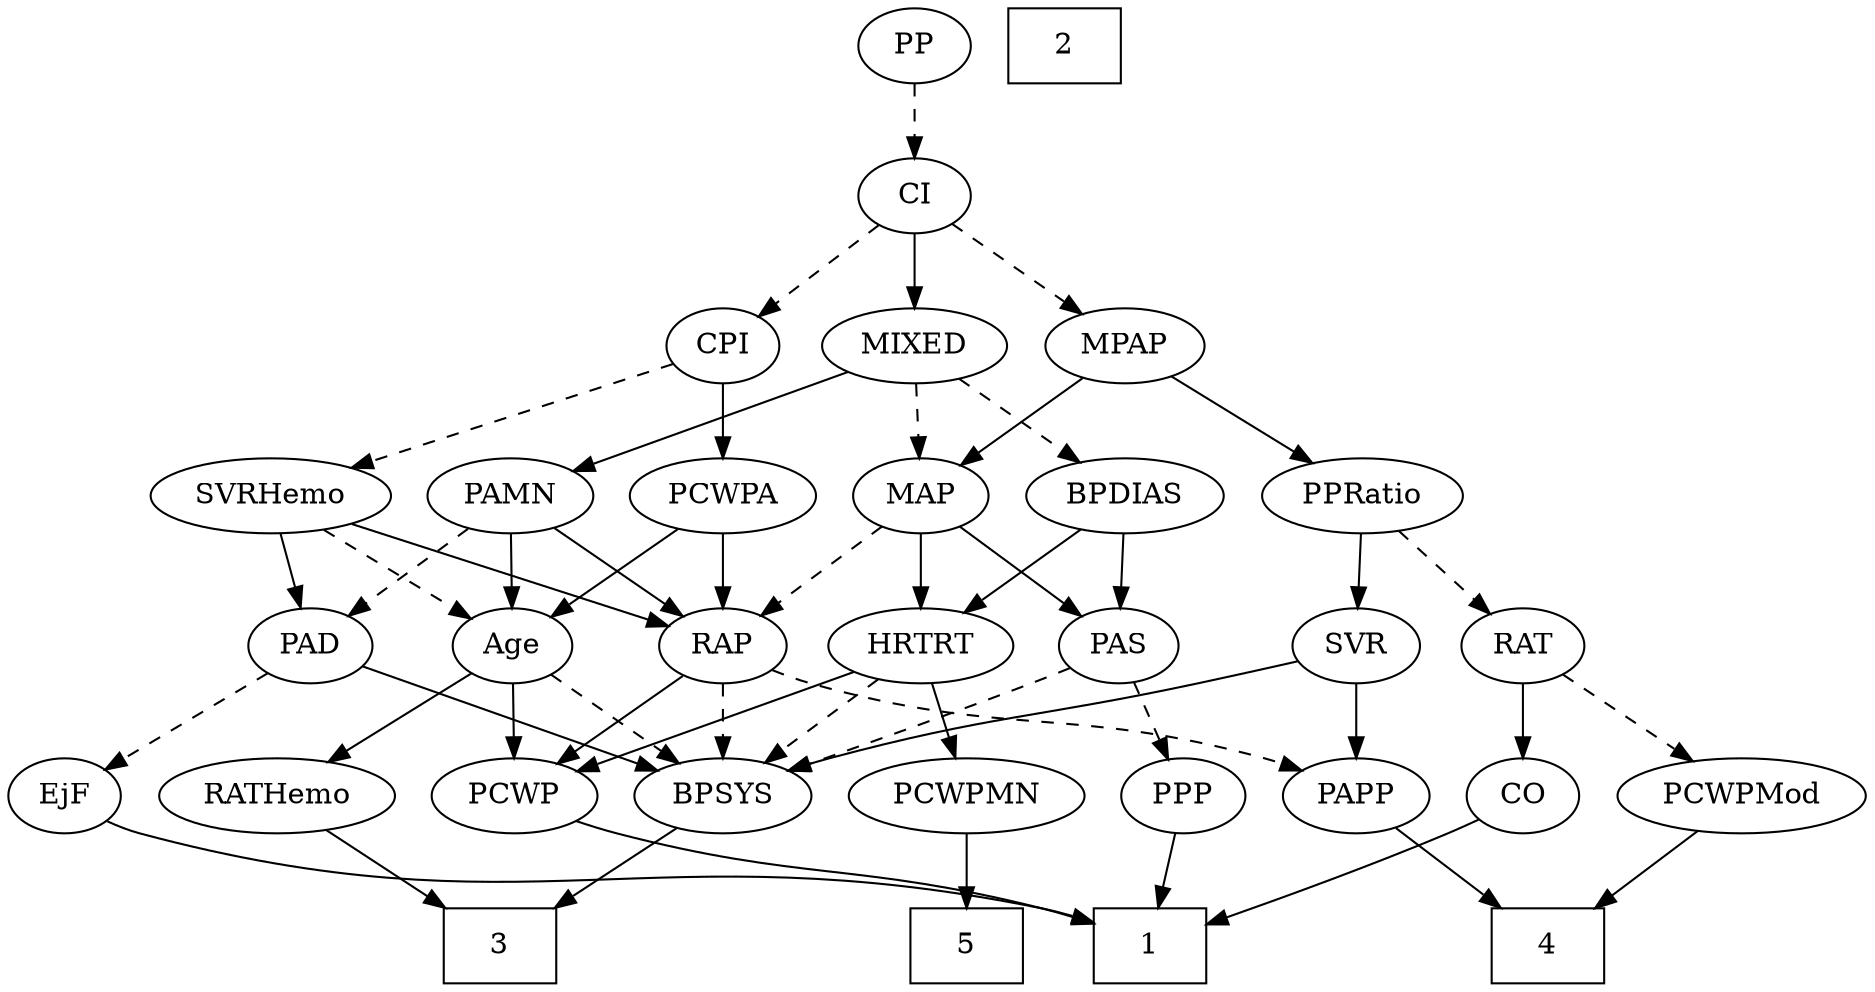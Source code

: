 strict digraph {
	graph [bb="0,0,818,468"];
	node [label="\N"];
	1	[height=0.5,
		pos="504,18",
		shape=box,
		width=0.75];
	2	[height=0.5,
		pos="474,450",
		shape=box,
		width=0.75];
	3	[height=0.5,
		pos="218,18",
		shape=box,
		width=0.75];
	4	[height=0.5,
		pos="679,18",
		shape=box,
		width=0.75];
	5	[height=0.5,
		pos="420,18",
		shape=box,
		width=0.75];
	Age	[height=0.5,
		pos="221,162",
		width=0.75];
	BPSYS	[height=0.5,
		pos="314,90",
		width=1.0471];
	Age -> BPSYS	[pos="e,294.66,105.56 238.49,147.83 251.99,137.68 270.91,123.43 286.44,111.74",
		style=dashed];
	RATHemo	[height=0.5,
		pos="121,90",
		width=1.3721];
	Age -> RATHemo	[pos="e,142.91,106.34 203.12,148.49 188.77,138.44 168.29,124.11 151.38,112.27",
		style=solid];
	PCWP	[height=0.5,
		pos="223,90",
		width=0.97491];
	Age -> PCWP	[pos="e,222.51,108.1 221.49,143.7 221.71,135.98 221.98,126.71 222.23,118.11",
		style=solid];
	EjF	[height=0.5,
		pos="27,90",
		width=0.75];
	EjF -> 1	[pos="e,476.93,29.909 47.467,77.83 52.425,75.551 57.799,73.419 63,72 232.22,25.848 284.67,73.569 456,36 459.67,35.195 463.44,34.189 467.19,\
33.071",
		style=solid];
	RAP	[height=0.5,
		pos="314,162",
		width=0.77632];
	RAP -> BPSYS	[pos="e,314,108.1 314,143.7 314,135.98 314,126.71 314,118.11",
		style=dashed];
	RAP -> PCWP	[pos="e,241.74,105.42 296.45,147.5 283.21,137.31 264.8,123.15 249.72,111.56",
		style=solid];
	PAPP	[height=0.5,
		pos="592,90",
		width=0.88464];
	RAP -> PAPP	[pos="e,568.02,101.93 336.37,150.97 342.63,148.43 349.51,145.89 356,144 440.61,119.34 466.49,133.02 551,108 553.46,107.27 555.97,106.45 \
558.48,105.56",
		style=dashed];
	MIXED	[height=0.5,
		pos="402,306",
		width=1.1193];
	PAMN	[height=0.5,
		pos="219,234",
		width=1.011];
	MIXED -> PAMN	[pos="e,246.99,245.71 372.19,293.6 340.66,281.54 290.85,262.48 256.64,249.4",
		style=solid];
	BPDIAS	[height=0.5,
		pos="496,234",
		width=1.1735];
	MIXED -> BPDIAS	[pos="e,475.77,250.07 421.93,290.15 435.18,280.29 452.77,267.19 467.49,256.23",
		style=dashed];
	MAP	[height=0.5,
		pos="405,234",
		width=0.84854];
	MIXED -> MAP	[pos="e,404.27,252.1 402.74,287.7 403.07,279.98 403.47,270.71 403.84,262.11",
		style=dashed];
	MPAP	[height=0.5,
		pos="495,306",
		width=0.97491];
	MPAP -> MAP	[pos="e,422.71,248.77 476.35,290.5 463.18,280.25 445.36,266.39 430.83,255.09",
		style=solid];
	PPRatio	[height=0.5,
		pos="596,234",
		width=1.1013];
	MPAP -> PPRatio	[pos="e,575.04,249.52 514.95,291.17 529.74,280.92 550.12,266.8 566.74,255.28",
		style=solid];
	BPSYS -> 3	[pos="e,241.59,36.204 294.11,74.496 281.35,65.19 264.49,52.898 249.88,42.249",
		style=solid];
	PAD	[height=0.5,
		pos="130,162",
		width=0.79437];
	PAD -> EjF	[pos="e,45.425,103.52 111.11,148.16 95.037,137.24 71.77,121.43 53.779,109.2",
		style=dashed];
	PAD -> BPSYS	[pos="e,285.4,101.88 154.05,151.85 185.08,140.04 239.41,119.38 276.04,105.44",
		style=solid];
	CO	[height=0.5,
		pos="669,90",
		width=0.75];
	CO -> 1	[pos="e,531.35,29.764 647.76,78.75 642.93,76.48 637.81,74.12 633,72 602.16,58.394 566.71,43.913 540.79,33.532",
		style=solid];
	PAS	[height=0.5,
		pos="493,162",
		width=0.75];
	PAS -> BPSYS	[pos="e,343.12,101.55 471.22,151.28 465.63,148.85 459.61,146.28 454,144 419.98,130.15 380.85,115.44 352.62,105.04",
		style=dashed];
	PPP	[height=0.5,
		pos="515,90",
		width=0.75];
	PAS -> PPP	[pos="e,509.72,107.79 498.33,144.05 500.84,136.06 503.9,126.33 506.7,117.4",
		style=dashed];
	PAMN -> Age	[pos="e,220.51,180.1 219.49,215.7 219.71,207.98 219.98,198.71 220.23,190.11",
		style=solid];
	PAMN -> RAP	[pos="e,296.26,176.07 238.68,218.5 252.99,207.95 272.5,193.58 288.07,182.1",
		style=solid];
	PAMN -> PAD	[pos="e,147.34,176.64 200.13,218.15 187.07,207.89 169.56,194.11 155.3,182.9",
		style=dashed];
	RATHemo -> 3	[pos="e,194.15,36.211 142.53,73.465 155.31,64.239 171.76,52.368 186.04,42.064",
		style=solid];
	CPI	[height=0.5,
		pos="315,306",
		width=0.75];
	PCWPA	[height=0.5,
		pos="315,234",
		width=1.1555];
	CPI -> PCWPA	[pos="e,315,252.1 315,287.7 315,279.98 315,270.71 315,262.11",
		style=solid];
	SVRHemo	[height=0.5,
		pos="115,234",
		width=1.3902];
	CPI -> SVRHemo	[pos="e,149.56,247.09 291.67,296.83 259.23,285.48 199.91,264.72 159.01,250.4",
		style=dashed];
	RAT	[height=0.5,
		pos="669,162",
		width=0.75827];
	RAT -> CO	[pos="e,669,108.1 669,143.7 669,135.98 669,126.71 669,118.11",
		style=solid];
	PCWPMod	[height=0.5,
		pos="766,90",
		width=1.4443];
	RAT -> PCWPMod	[pos="e,744.6,106.45 686.79,148.16 700.67,138.14 720.25,124.02 736.47,112.31",
		style=dashed];
	SVR	[height=0.5,
		pos="592,162",
		width=0.77632];
	SVR -> BPSYS	[pos="e,342.63,102.06 566.94,153.91 555.42,150.74 541.55,147.04 529,144 454.78,126.05 434.41,129.04 361,108 358.09,107.17 355.1,106.24 \
352.11,105.27",
		style=solid];
	SVR -> PAPP	[pos="e,592,108.1 592,143.7 592,135.98 592,126.71 592,118.11",
		style=solid];
	PCWPMod -> 4	[pos="e,700.18,36.044 746.26,73.116 734.99,64.049 720.65,52.514 708.11,42.425",
		style=solid];
	PCWPA -> Age	[pos="e,238.38,175.94 295.07,218.15 280.88,207.59 261.7,193.31 246.41,181.92",
		style=solid];
	PCWPA -> RAP	[pos="e,314.24,180.1 314.75,215.7 314.64,207.98 314.51,198.71 314.39,190.11",
		style=solid];
	PCWPMN	[height=0.5,
		pos="420,90",
		width=1.3902];
	PCWPMN -> 5	[pos="e,420,36.104 420,71.697 420,63.983 420,54.712 420,46.112",
		style=solid];
	SVRHemo -> Age	[pos="e,202.28,175.36 138,217.81 154.39,206.99 176.47,192.4 193.75,181",
		style=dashed];
	SVRHemo -> RAP	[pos="e,290.04,171.43 149.66,220.81 186.41,207.88 244.05,187.61 280.39,174.82",
		style=solid];
	SVRHemo -> PAD	[pos="e,126.33,180.1 118.71,215.7 120.36,207.98 122.35,198.71 124.19,190.11",
		style=solid];
	BPDIAS -> PAS	[pos="e,493.73,180.1 495.26,215.7 494.93,207.98 494.53,198.71 494.16,190.11",
		style=solid];
	HRTRT	[height=0.5,
		pos="405,162",
		width=1.1013];
	BPDIAS -> HRTRT	[pos="e,424.39,177.92 476.25,217.81 463.41,207.93 446.48,194.9 432.34,184.03",
		style=solid];
	MAP -> RAP	[pos="e,331.32,176.33 387.02,219.17 373.39,208.68 354.47,194.13 339.3,182.46",
		style=dashed];
	MAP -> PAS	[pos="e,476.25,176.33 422.39,219.17 435.45,208.78 453.53,194.4 468.12,182.79",
		style=solid];
	MAP -> HRTRT	[pos="e,405,180.1 405,215.7 405,207.98 405,198.71 405,190.11",
		style=solid];
	PP	[height=0.5,
		pos="402,450",
		width=0.75];
	CI	[height=0.5,
		pos="402,378",
		width=0.75];
	PP -> CI	[pos="e,402,396.1 402,431.7 402,423.98 402,414.71 402,406.11",
		style=dashed];
	PPP -> 1	[pos="e,506.71,36.275 512.34,72.055 511.13,64.346 509.66,55.027 508.3,46.364",
		style=solid];
	PPRatio -> RAT	[pos="e,653.84,177.54 612.2,217.46 622.3,207.78 635.45,195.17 646.55,184.53",
		style=dashed];
	PPRatio -> SVR	[pos="e,592.98,180.1 595.01,215.7 594.57,207.98 594.04,198.71 593.55,190.11",
		style=solid];
	PCWP -> 1	[pos="e,476.81,29.437 249.26,77.966 255.04,75.789 261.17,73.666 267,72 349.22,48.495 373.46,58.338 456,36 459.63,35.018 463.37,33.894 \
467.1,32.702",
		style=solid];
	CI -> MIXED	[pos="e,402,324.1 402,359.7 402,351.98 402,342.71 402,334.11",
		style=solid];
	CI -> MPAP	[pos="e,475.99,321.31 419.49,363.83 433.08,353.61 452.16,339.24 467.75,327.51",
		style=dashed];
	CI -> CPI	[pos="e,331.72,320.46 385.23,363.5 372.35,353.14 354.37,338.67 339.82,326.97",
		style=dashed];
	PAPP -> 4	[pos="e,657.73,36.113 609.61,74.834 621.12,65.571 636.44,53.246 649.75,42.533",
		style=solid];
	HRTRT -> BPSYS	[pos="e,332.96,105.58 385.7,146.15 372.7,136.16 355.38,122.83 341.02,111.78",
		style=dashed];
	HRTRT -> PCWPMN	[pos="e,416.3,108.28 408.63,144.05 410.3,136.26 412.32,126.82 414.2,118.08",
		style=solid];
	HRTRT -> PCWP	[pos="e,250.46,101.62 375.65,149.75 347.71,139.03 304.48,122.44 267,108 264.66,107.1 262.25,106.17 259.82,105.23",
		style=solid];
}
